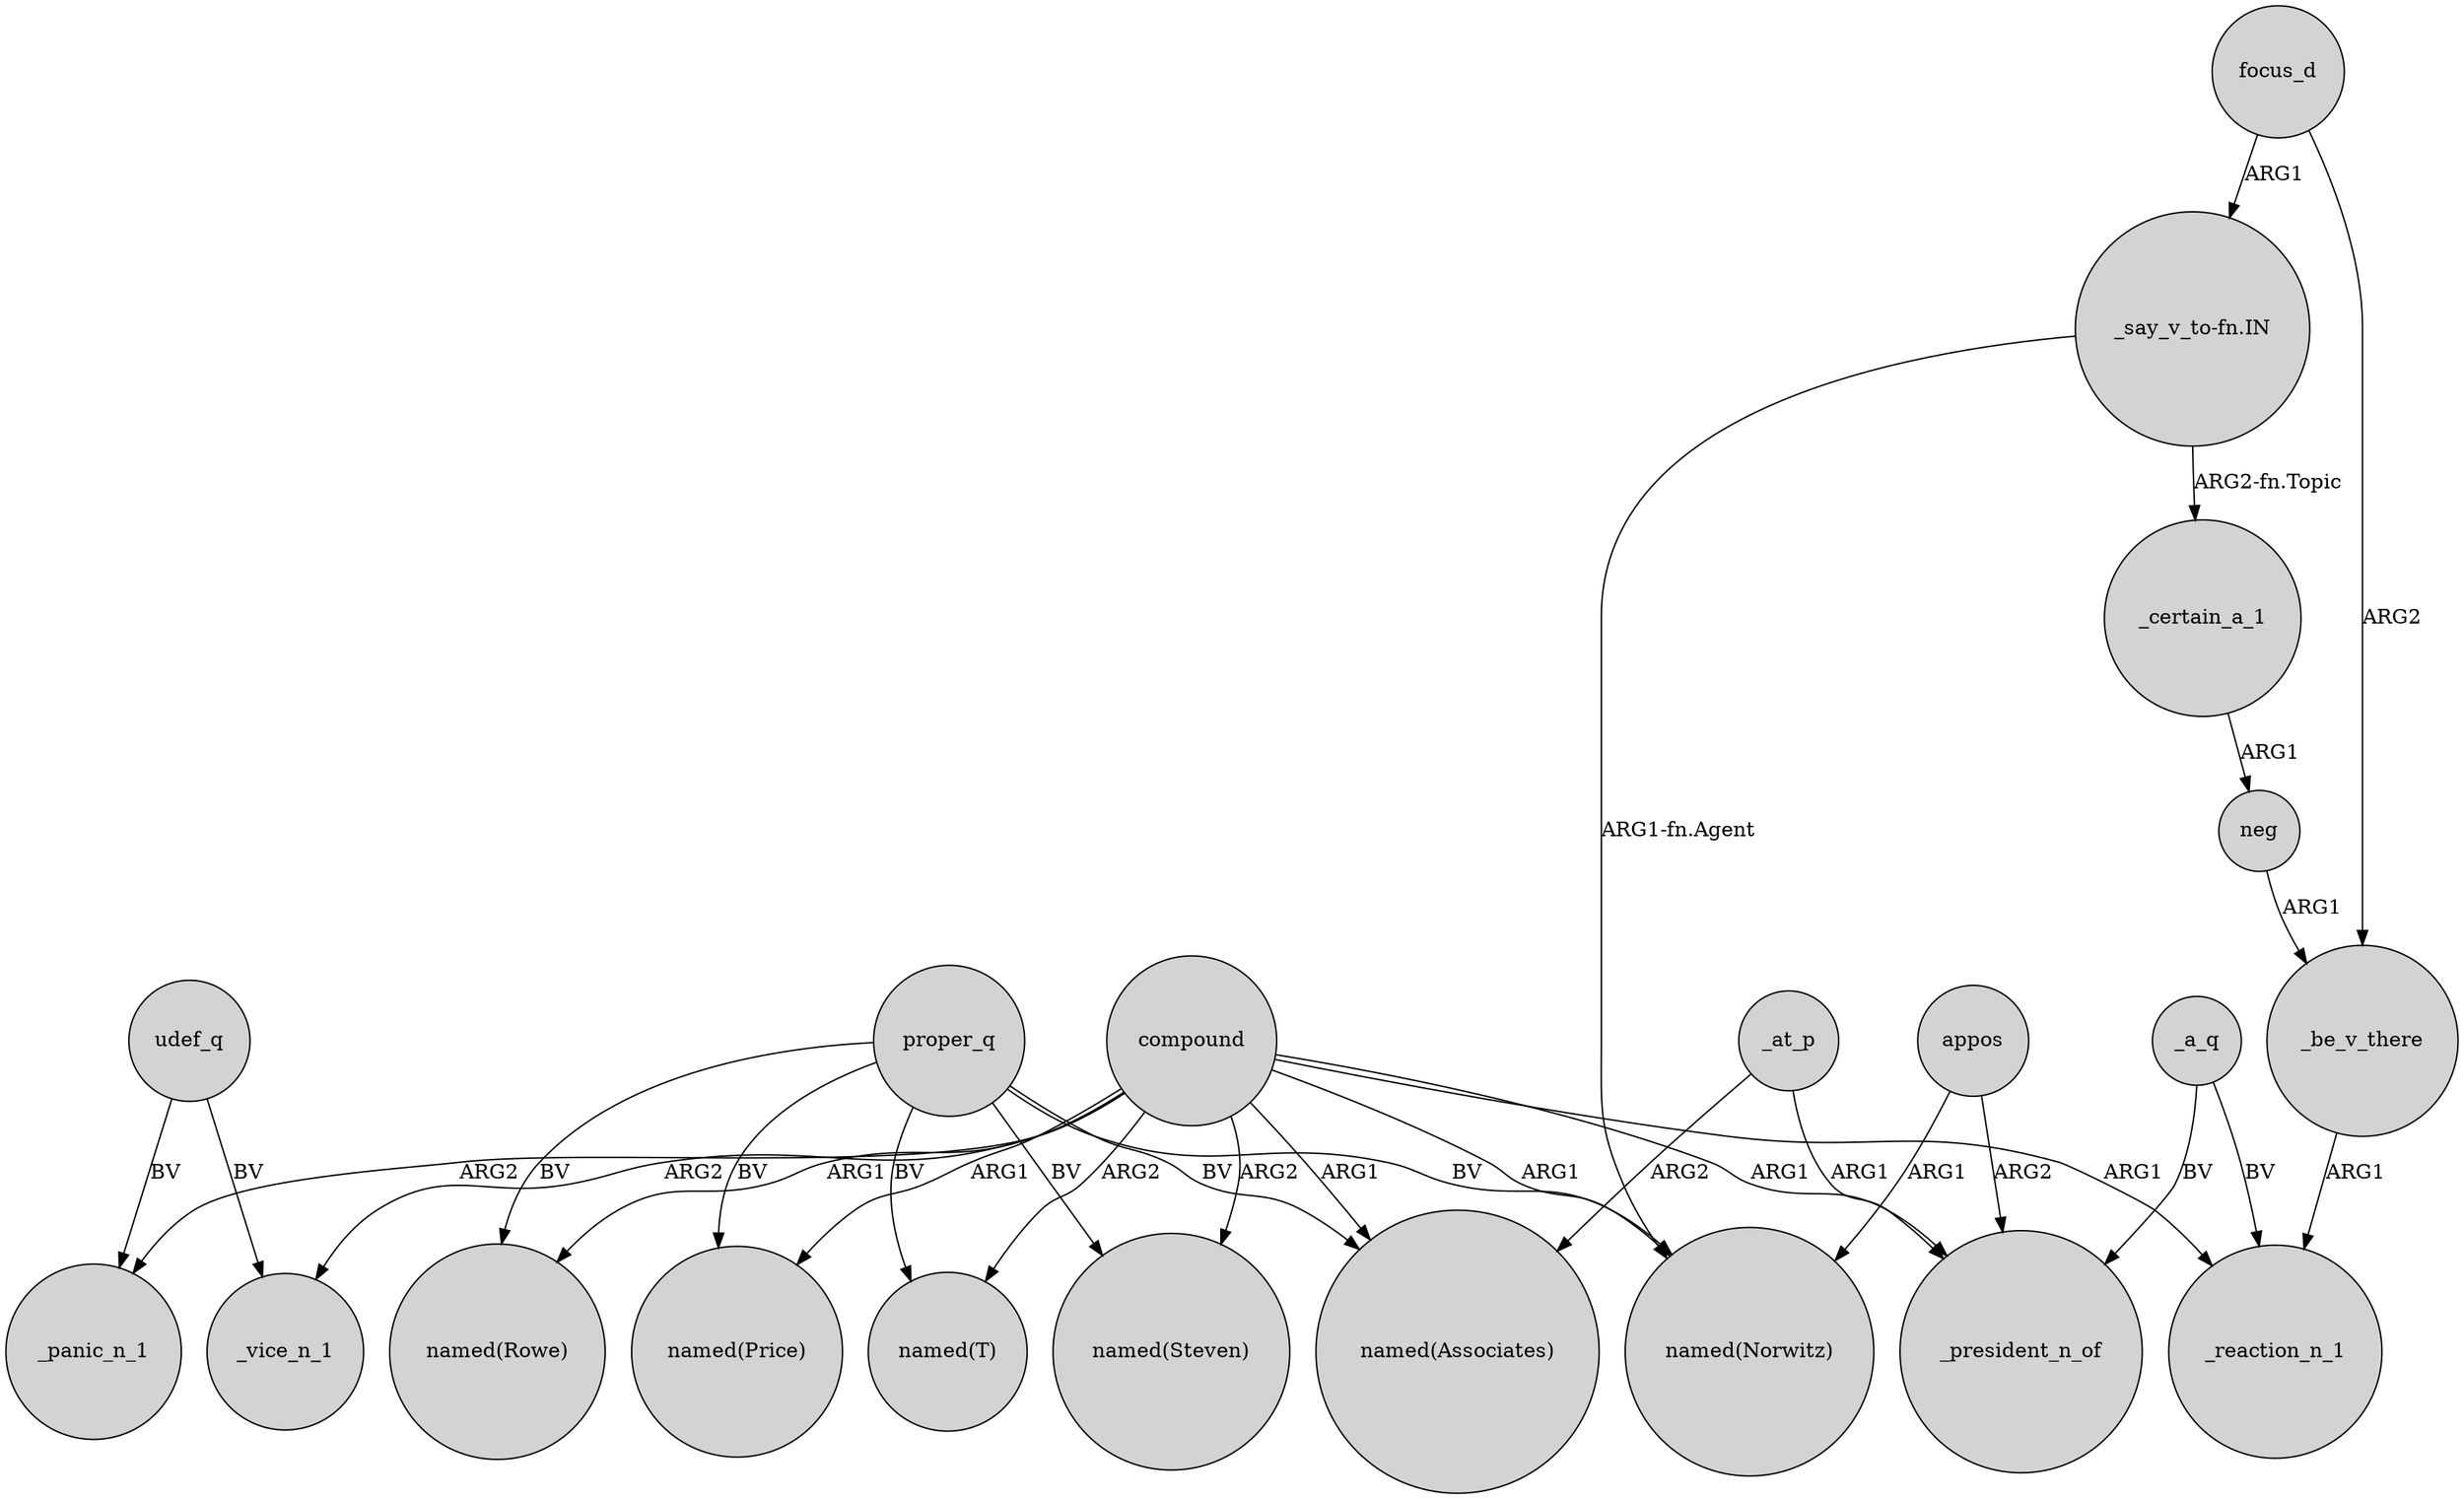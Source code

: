 digraph {
	node [shape=circle style=filled]
	compound -> _vice_n_1 [label=ARG2]
	compound -> "named(T)" [label=ARG2]
	"_say_v_to-fn.IN" -> _certain_a_1 [label="ARG2-fn.Topic"]
	proper_q -> "named(T)" [label=BV]
	proper_q -> "named(Rowe)" [label=BV]
	compound -> "named(Rowe)" [label=ARG1]
	"_say_v_to-fn.IN" -> "named(Norwitz)" [label="ARG1-fn.Agent"]
	proper_q -> "named(Price)" [label=BV]
	udef_q -> _vice_n_1 [label=BV]
	focus_d -> "_say_v_to-fn.IN" [label=ARG1]
	compound -> _panic_n_1 [label=ARG2]
	appos -> _president_n_of [label=ARG2]
	appos -> "named(Norwitz)" [label=ARG1]
	compound -> "named(Steven)" [label=ARG2]
	compound -> _president_n_of [label=ARG1]
	_at_p -> _president_n_of [label=ARG1]
	_at_p -> "named(Associates)" [label=ARG2]
	_a_q -> _president_n_of [label=BV]
	_certain_a_1 -> neg [label=ARG1]
	proper_q -> "named(Norwitz)" [label=BV]
	udef_q -> _panic_n_1 [label=BV]
	_a_q -> _reaction_n_1 [label=BV]
	compound -> "named(Associates)" [label=ARG1]
	neg -> _be_v_there [label=ARG1]
	proper_q -> "named(Associates)" [label=BV]
	compound -> "named(Norwitz)" [label=ARG1]
	compound -> _reaction_n_1 [label=ARG1]
	_be_v_there -> _reaction_n_1 [label=ARG1]
	focus_d -> _be_v_there [label=ARG2]
	proper_q -> "named(Steven)" [label=BV]
	compound -> "named(Price)" [label=ARG1]
}

